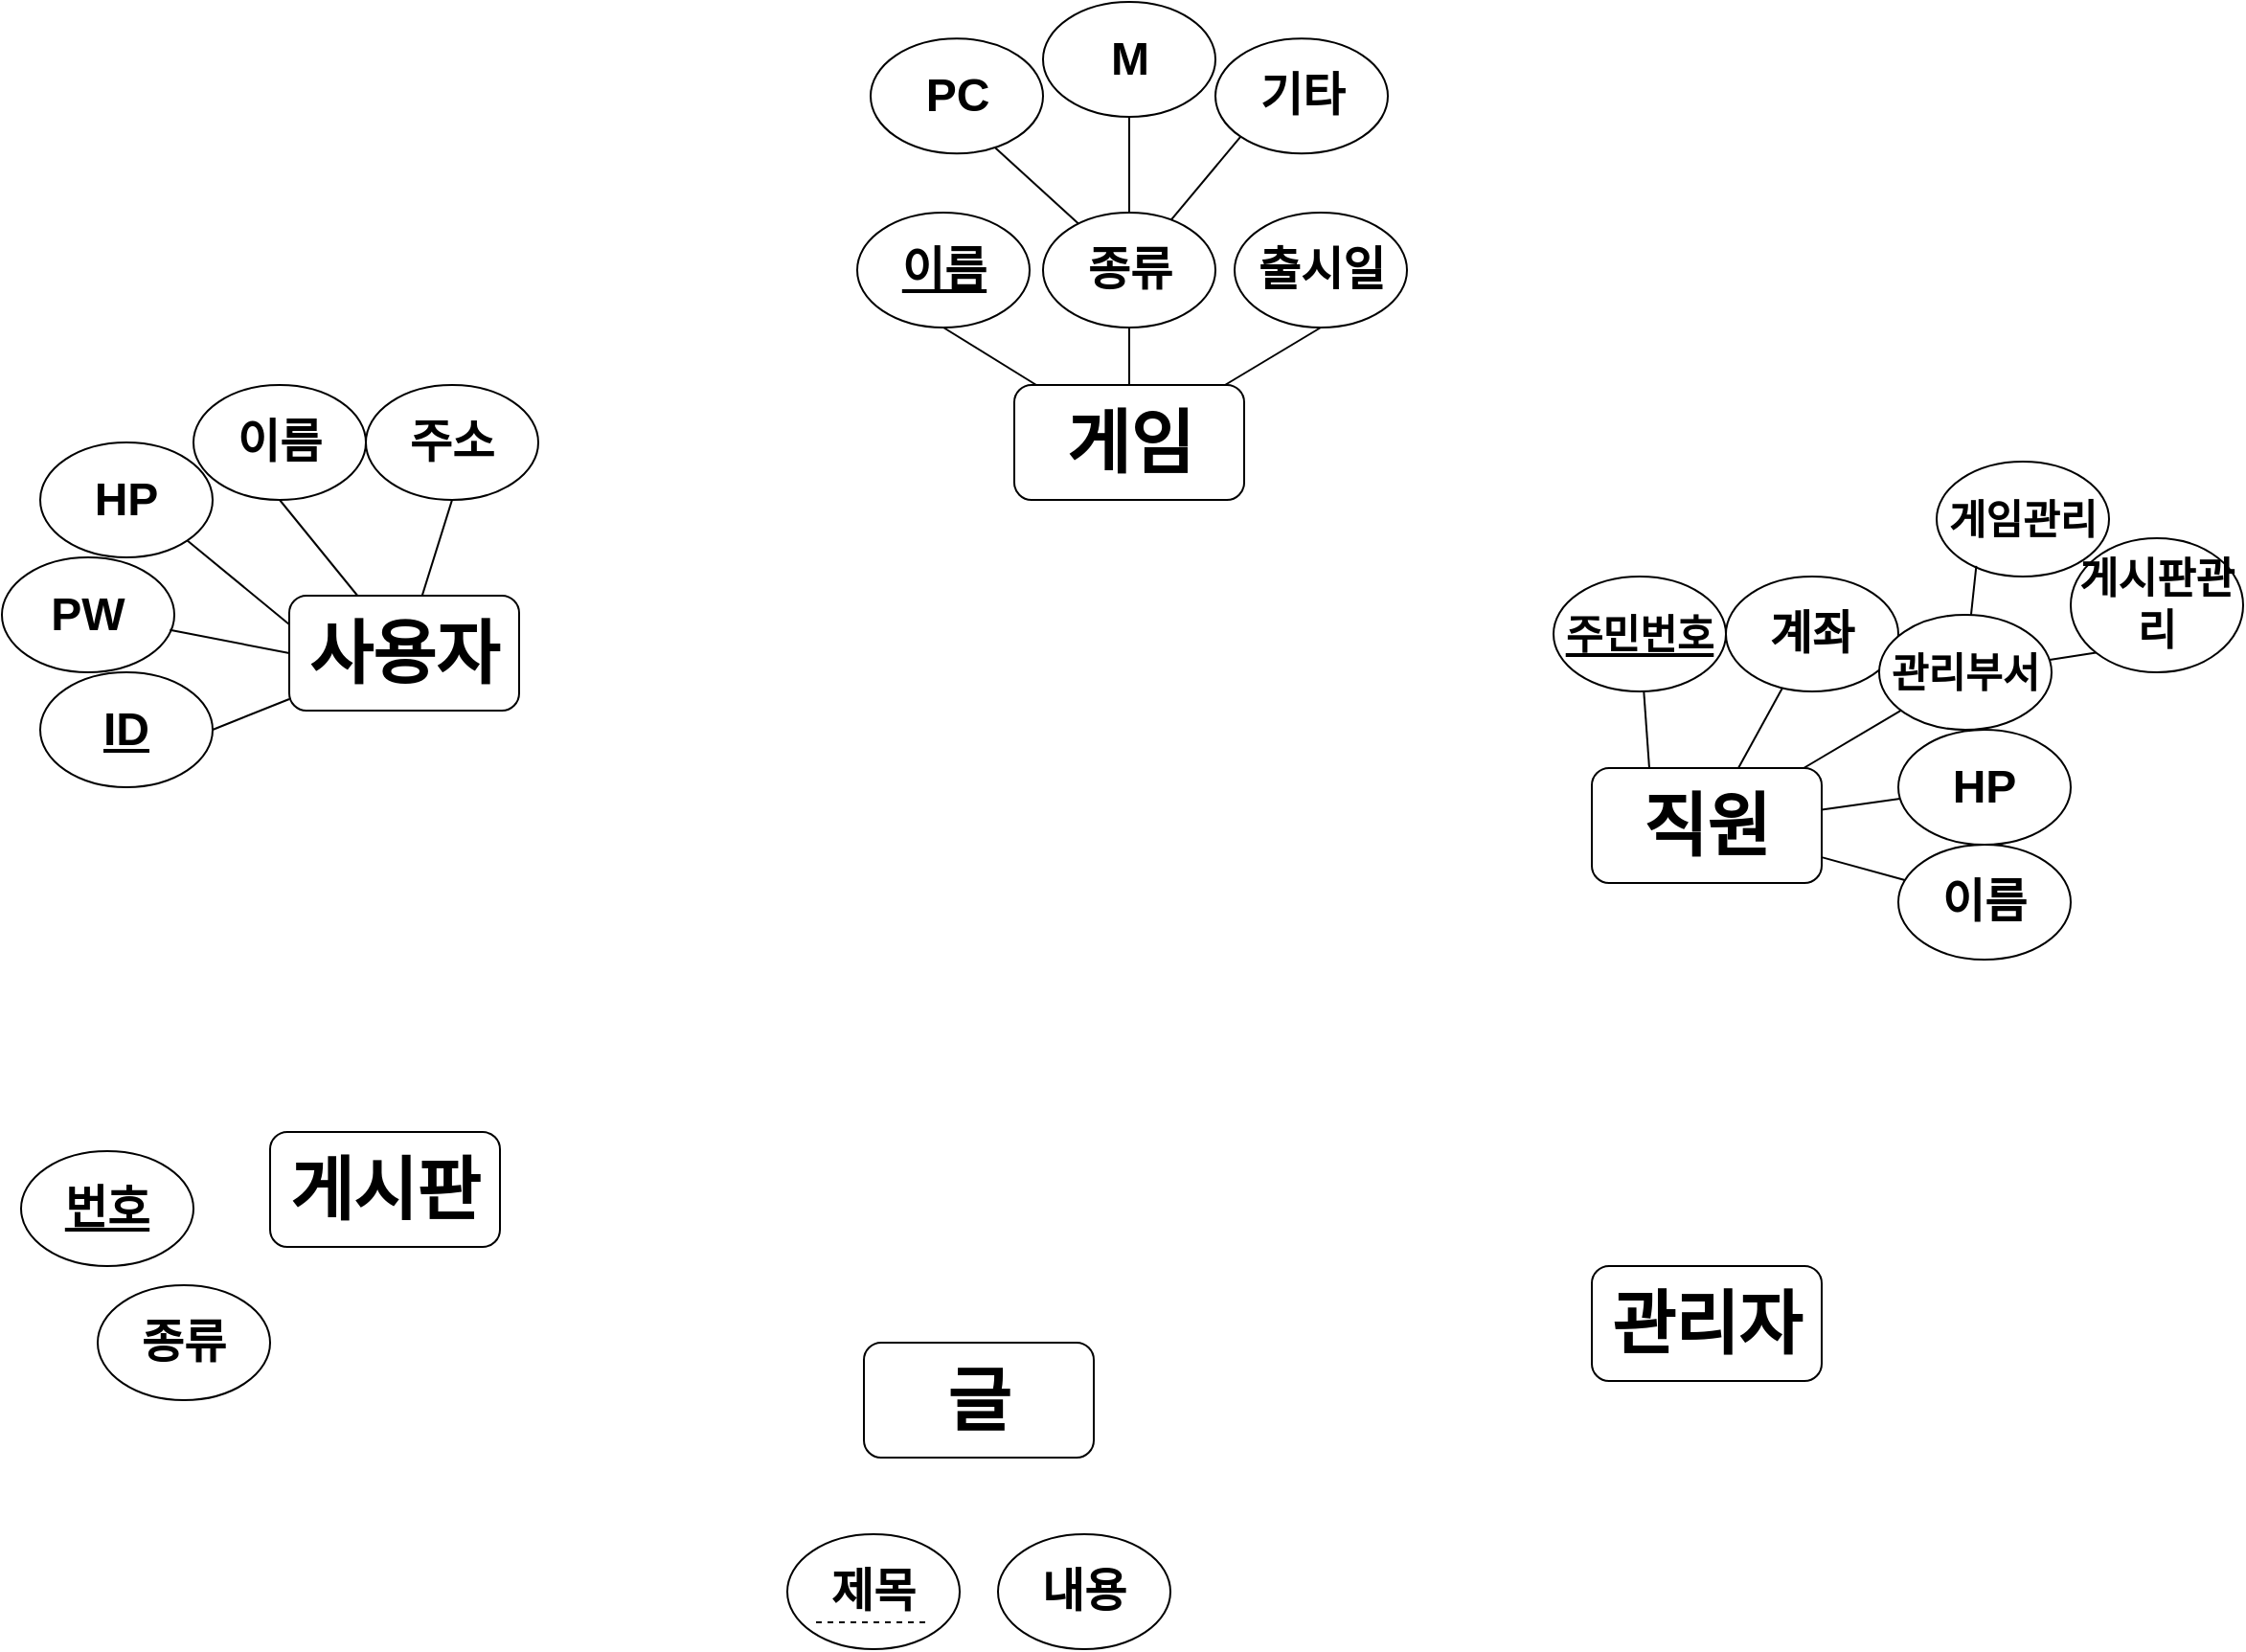 <mxfile version="12.4.3" pages="1"><diagram id="XJuEgE5QOhOpT9Q3PP2k" name="Page-1"><mxGraphModel dx="1038" dy="1749" grid="1" gridSize="10" guides="1" tooltips="1" connect="1" arrows="1" fold="1" page="1" pageScale="1" pageWidth="827" pageHeight="1169" math="0" shadow="0"><root><mxCell id="0"/><mxCell id="1" parent="0"/><mxCell id="AQRRRnfi38E5JzUJeX_V-1" value="&lt;font style=&quot;font-size: 36px&quot;&gt;&lt;b&gt;게임&lt;/b&gt;&lt;/font&gt;" style="rounded=1;whiteSpace=wrap;html=1;" vertex="1" parent="1"><mxGeometry x="618.5" y="180" width="120" height="60" as="geometry"/></mxCell><mxCell id="AQRRRnfi38E5JzUJeX_V-2" value="&lt;span style=&quot;font-size: 36px&quot;&gt;&lt;b&gt;사용자&lt;/b&gt;&lt;/span&gt;" style="rounded=1;whiteSpace=wrap;html=1;" vertex="1" parent="1"><mxGeometry x="240" y="290" width="120" height="60" as="geometry"/></mxCell><mxCell id="AQRRRnfi38E5JzUJeX_V-3" value="&lt;span style=&quot;font-size: 36px&quot;&gt;&lt;b&gt;게시판&lt;/b&gt;&lt;/span&gt;" style="rounded=1;whiteSpace=wrap;html=1;" vertex="1" parent="1"><mxGeometry x="230" y="570" width="120" height="60" as="geometry"/></mxCell><mxCell id="AQRRRnfi38E5JzUJeX_V-4" value="&lt;span style=&quot;font-size: 36px&quot;&gt;&lt;b&gt;글&lt;/b&gt;&lt;/span&gt;" style="rounded=1;whiteSpace=wrap;html=1;" vertex="1" parent="1"><mxGeometry x="540" y="680" width="120" height="60" as="geometry"/></mxCell><mxCell id="AQRRRnfi38E5JzUJeX_V-6" value="&lt;span style=&quot;font-size: 36px&quot;&gt;&lt;b&gt;직원&lt;/b&gt;&lt;/span&gt;" style="rounded=1;whiteSpace=wrap;html=1;" vertex="1" parent="1"><mxGeometry x="920" y="380" width="120" height="60" as="geometry"/></mxCell><mxCell id="AQRRRnfi38E5JzUJeX_V-7" value="&lt;span style=&quot;font-size: 36px&quot;&gt;&lt;b&gt;관리자&lt;/b&gt;&lt;/span&gt;" style="rounded=1;whiteSpace=wrap;html=1;" vertex="1" parent="1"><mxGeometry x="920" y="640" width="120" height="60" as="geometry"/></mxCell><mxCell id="AQRRRnfi38E5JzUJeX_V-8" value="&lt;font style=&quot;font-size: 24px&quot;&gt;&lt;b&gt;&lt;u&gt;이름&lt;/u&gt;&lt;/b&gt;&lt;/font&gt;" style="ellipse;whiteSpace=wrap;html=1;" vertex="1" parent="1"><mxGeometry x="536.5" y="90" width="90" height="60" as="geometry"/></mxCell><mxCell id="AQRRRnfi38E5JzUJeX_V-9" value="&lt;span style=&quot;font-size: 24px&quot;&gt;&lt;b&gt;종류&lt;/b&gt;&lt;/span&gt;" style="ellipse;whiteSpace=wrap;html=1;" vertex="1" parent="1"><mxGeometry x="633.5" y="90" width="90" height="60" as="geometry"/></mxCell><mxCell id="AQRRRnfi38E5JzUJeX_V-10" value="&lt;span style=&quot;font-size: 24px&quot;&gt;&lt;b&gt;출시일&lt;/b&gt;&lt;/span&gt;" style="ellipse;whiteSpace=wrap;html=1;" vertex="1" parent="1"><mxGeometry x="733.5" y="90" width="90" height="60" as="geometry"/></mxCell><mxCell id="AQRRRnfi38E5JzUJeX_V-11" value="" style="endArrow=none;html=1;exitX=0.5;exitY=0;exitDx=0;exitDy=0;entryX=0.5;entryY=1;entryDx=0;entryDy=0;" edge="1" parent="1" source="AQRRRnfi38E5JzUJeX_V-1" target="AQRRRnfi38E5JzUJeX_V-9"><mxGeometry width="50" height="50" relative="1" as="geometry"><mxPoint x="830" y="180" as="sourcePoint"/><mxPoint x="880" y="130" as="targetPoint"/></mxGeometry></mxCell><mxCell id="AQRRRnfi38E5JzUJeX_V-12" value="" style="endArrow=none;html=1;entryX=0.5;entryY=1;entryDx=0;entryDy=0;" edge="1" parent="1" source="AQRRRnfi38E5JzUJeX_V-1" target="AQRRRnfi38E5JzUJeX_V-10"><mxGeometry width="50" height="50" relative="1" as="geometry"><mxPoint x="830" y="250" as="sourcePoint"/><mxPoint x="880" y="200" as="targetPoint"/></mxGeometry></mxCell><mxCell id="AQRRRnfi38E5JzUJeX_V-13" value="" style="endArrow=none;html=1;entryX=0.5;entryY=1;entryDx=0;entryDy=0;" edge="1" parent="1" source="AQRRRnfi38E5JzUJeX_V-1" target="AQRRRnfi38E5JzUJeX_V-8"><mxGeometry width="50" height="50" relative="1" as="geometry"><mxPoint x="420" y="950" as="sourcePoint"/><mxPoint x="540" y="370" as="targetPoint"/></mxGeometry></mxCell><mxCell id="AQRRRnfi38E5JzUJeX_V-15" value="&lt;span style=&quot;font-size: 24px&quot;&gt;&lt;b&gt;PC&lt;/b&gt;&lt;/span&gt;" style="ellipse;whiteSpace=wrap;html=1;" vertex="1" parent="1"><mxGeometry x="543.5" y="-0.86" width="90" height="60" as="geometry"/></mxCell><mxCell id="AQRRRnfi38E5JzUJeX_V-16" value="&lt;font style=&quot;font-size: 24px&quot;&gt;&lt;b&gt;M&lt;/b&gt;&lt;/font&gt;" style="ellipse;whiteSpace=wrap;html=1;" vertex="1" parent="1"><mxGeometry x="633.5" y="-20" width="90" height="60" as="geometry"/></mxCell><mxCell id="AQRRRnfi38E5JzUJeX_V-17" value="&lt;span style=&quot;font-size: 24px&quot;&gt;&lt;b&gt;기타&lt;/b&gt;&lt;/span&gt;" style="ellipse;whiteSpace=wrap;html=1;" vertex="1" parent="1"><mxGeometry x="723.5" y="-0.86" width="90" height="60" as="geometry"/></mxCell><mxCell id="AQRRRnfi38E5JzUJeX_V-19" value="" style="endArrow=none;html=1;exitX=0.724;exitY=0.952;exitDx=0;exitDy=0;exitPerimeter=0;" edge="1" parent="1" source="AQRRRnfi38E5JzUJeX_V-15" target="AQRRRnfi38E5JzUJeX_V-9"><mxGeometry width="50" height="50" relative="1" as="geometry"><mxPoint x="910" as="sourcePoint"/><mxPoint x="960" y="-50" as="targetPoint"/></mxGeometry></mxCell><mxCell id="AQRRRnfi38E5JzUJeX_V-20" value="" style="endArrow=none;html=1;exitX=0.5;exitY=1;exitDx=0;exitDy=0;" edge="1" parent="1" source="AQRRRnfi38E5JzUJeX_V-16" target="AQRRRnfi38E5JzUJeX_V-9"><mxGeometry width="50" height="50" relative="1" as="geometry"><mxPoint x="850" y="70" as="sourcePoint"/><mxPoint x="900" y="20" as="targetPoint"/></mxGeometry></mxCell><mxCell id="AQRRRnfi38E5JzUJeX_V-21" value="" style="endArrow=none;html=1;exitX=0;exitY=1;exitDx=0;exitDy=0;" edge="1" parent="1" source="AQRRRnfi38E5JzUJeX_V-17" target="AQRRRnfi38E5JzUJeX_V-9"><mxGeometry width="50" height="50" relative="1" as="geometry"><mxPoint x="850" y="140" as="sourcePoint"/><mxPoint x="900" y="90" as="targetPoint"/></mxGeometry></mxCell><mxCell id="AQRRRnfi38E5JzUJeX_V-22" value="&lt;font style=&quot;font-size: 24px&quot;&gt;&lt;b&gt;주소&lt;/b&gt;&lt;/font&gt;" style="ellipse;whiteSpace=wrap;html=1;" vertex="1" parent="1"><mxGeometry x="280" y="180" width="90" height="60" as="geometry"/></mxCell><mxCell id="AQRRRnfi38E5JzUJeX_V-23" value="&lt;font style=&quot;font-size: 24px&quot;&gt;&lt;b&gt;HP&lt;/b&gt;&lt;/font&gt;" style="ellipse;whiteSpace=wrap;html=1;" vertex="1" parent="1"><mxGeometry x="110" y="210" width="90" height="60" as="geometry"/></mxCell><mxCell id="AQRRRnfi38E5JzUJeX_V-24" value="&lt;span style=&quot;font-size: 24px&quot;&gt;&lt;b&gt;PW&lt;/b&gt;&lt;/span&gt;" style="ellipse;whiteSpace=wrap;html=1;" vertex="1" parent="1"><mxGeometry x="90" y="270" width="90" height="60" as="geometry"/></mxCell><mxCell id="AQRRRnfi38E5JzUJeX_V-25" value="&lt;span style=&quot;font-size: 24px&quot;&gt;&lt;b&gt;&lt;u&gt;ID&lt;/u&gt;&lt;/b&gt;&lt;/span&gt;" style="ellipse;whiteSpace=wrap;html=1;" vertex="1" parent="1"><mxGeometry x="110" y="330" width="90" height="60" as="geometry"/></mxCell><mxCell id="AQRRRnfi38E5JzUJeX_V-26" value="&lt;font style=&quot;font-size: 24px&quot;&gt;&lt;b&gt;이름&lt;/b&gt;&lt;/font&gt;" style="ellipse;whiteSpace=wrap;html=1;" vertex="1" parent="1"><mxGeometry x="190" y="180" width="90" height="60" as="geometry"/></mxCell><mxCell id="AQRRRnfi38E5JzUJeX_V-27" value="" style="endArrow=none;html=1;exitX=0.5;exitY=1;exitDx=0;exitDy=0;" edge="1" parent="1" source="AQRRRnfi38E5JzUJeX_V-22" target="AQRRRnfi38E5JzUJeX_V-2"><mxGeometry width="50" height="50" relative="1" as="geometry"><mxPoint x="388.33" y="200" as="sourcePoint"/><mxPoint x="438.33" y="150" as="targetPoint"/></mxGeometry></mxCell><mxCell id="AQRRRnfi38E5JzUJeX_V-28" value="" style="endArrow=none;html=1;exitX=0.5;exitY=1;exitDx=0;exitDy=0;" edge="1" parent="1" source="AQRRRnfi38E5JzUJeX_V-26" target="AQRRRnfi38E5JzUJeX_V-2"><mxGeometry width="50" height="50" relative="1" as="geometry"><mxPoint x="388.33" y="270" as="sourcePoint"/><mxPoint x="438.33" y="220" as="targetPoint"/></mxGeometry></mxCell><mxCell id="AQRRRnfi38E5JzUJeX_V-29" value="" style="endArrow=none;html=1;exitX=1;exitY=1;exitDx=0;exitDy=0;entryX=0;entryY=0.25;entryDx=0;entryDy=0;" edge="1" parent="1" source="AQRRRnfi38E5JzUJeX_V-23" target="AQRRRnfi38E5JzUJeX_V-2"><mxGeometry width="50" height="50" relative="1" as="geometry"><mxPoint x="388.33" y="340" as="sourcePoint"/><mxPoint x="438.33" y="290" as="targetPoint"/></mxGeometry></mxCell><mxCell id="AQRRRnfi38E5JzUJeX_V-30" value="" style="endArrow=none;html=1;exitX=0.974;exitY=0.631;exitDx=0;exitDy=0;exitPerimeter=0;entryX=0;entryY=0.5;entryDx=0;entryDy=0;" edge="1" parent="1" source="AQRRRnfi38E5JzUJeX_V-24" target="AQRRRnfi38E5JzUJeX_V-2"><mxGeometry width="50" height="50" relative="1" as="geometry"><mxPoint x="388.33" y="410" as="sourcePoint"/><mxPoint x="438.33" y="360" as="targetPoint"/></mxGeometry></mxCell><mxCell id="AQRRRnfi38E5JzUJeX_V-31" value="" style="endArrow=none;html=1;exitX=1;exitY=0.5;exitDx=0;exitDy=0;" edge="1" parent="1" source="AQRRRnfi38E5JzUJeX_V-25" target="AQRRRnfi38E5JzUJeX_V-2"><mxGeometry width="50" height="50" relative="1" as="geometry"><mxPoint x="388.33" y="480" as="sourcePoint"/><mxPoint x="438.33" y="430" as="targetPoint"/></mxGeometry></mxCell><mxCell id="AQRRRnfi38E5JzUJeX_V-32" value="&lt;span style=&quot;font-size: 24px&quot;&gt;&lt;b&gt;&lt;u&gt;번호&lt;/u&gt;&lt;/b&gt;&lt;/span&gt;" style="ellipse;whiteSpace=wrap;html=1;" vertex="1" parent="1"><mxGeometry x="100" y="580" width="90" height="60" as="geometry"/></mxCell><mxCell id="AQRRRnfi38E5JzUJeX_V-33" value="&lt;span style=&quot;font-size: 24px&quot;&gt;&lt;b&gt;종류&lt;/b&gt;&lt;/span&gt;" style="ellipse;whiteSpace=wrap;html=1;" vertex="1" parent="1"><mxGeometry x="140" y="650" width="90" height="60" as="geometry"/></mxCell><mxCell id="AQRRRnfi38E5JzUJeX_V-34" value="&lt;font size=&quot;1&quot;&gt;&lt;b&gt;&lt;span style=&quot;font-size: 24px&quot;&gt;제목&lt;/span&gt;&lt;/b&gt;&lt;/font&gt;" style="ellipse;whiteSpace=wrap;html=1;" vertex="1" parent="1"><mxGeometry x="500" y="780" width="90" height="60" as="geometry"/></mxCell><mxCell id="AQRRRnfi38E5JzUJeX_V-35" value="&lt;span style=&quot;font-size: 24px&quot;&gt;&lt;b&gt;내용&lt;/b&gt;&lt;/span&gt;" style="ellipse;whiteSpace=wrap;html=1;" vertex="1" parent="1"><mxGeometry x="610" y="780" width="90" height="60" as="geometry"/></mxCell><mxCell id="AQRRRnfi38E5JzUJeX_V-36" value="" style="endArrow=none;dashed=1;html=1;" edge="1" parent="1"><mxGeometry width="50" height="50" relative="1" as="geometry"><mxPoint x="515" y="826" as="sourcePoint"/><mxPoint x="575" y="826" as="targetPoint"/></mxGeometry></mxCell><mxCell id="AQRRRnfi38E5JzUJeX_V-37" value="&lt;font style=&quot;font-size: 24px&quot;&gt;&lt;b&gt;이름&lt;/b&gt;&lt;/font&gt;" style="ellipse;whiteSpace=wrap;html=1;" vertex="1" parent="1"><mxGeometry x="1080" y="420" width="90" height="60" as="geometry"/></mxCell><mxCell id="AQRRRnfi38E5JzUJeX_V-38" value="&lt;font style=&quot;font-size: 24px&quot;&gt;&lt;b&gt;HP&lt;br&gt;&lt;/b&gt;&lt;/font&gt;" style="ellipse;whiteSpace=wrap;html=1;" vertex="1" parent="1"><mxGeometry x="1080" y="360" width="90" height="60" as="geometry"/></mxCell><mxCell id="AQRRRnfi38E5JzUJeX_V-39" value="&lt;b&gt;&lt;font style=&quot;font-size: 21px&quot;&gt;&lt;u&gt;주민번호&lt;/u&gt;&lt;/font&gt;&lt;/b&gt;" style="ellipse;whiteSpace=wrap;html=1;" vertex="1" parent="1"><mxGeometry x="900" y="280" width="90" height="60" as="geometry"/></mxCell><mxCell id="AQRRRnfi38E5JzUJeX_V-40" value="&lt;font style=&quot;font-size: 24px&quot;&gt;&lt;b&gt;계좌&lt;/b&gt;&lt;/font&gt;" style="ellipse;whiteSpace=wrap;html=1;" vertex="1" parent="1"><mxGeometry x="990" y="280" width="90" height="60" as="geometry"/></mxCell><mxCell id="AQRRRnfi38E5JzUJeX_V-41" value="&lt;b&gt;&lt;font style=&quot;font-size: 21px&quot;&gt;관리부서&lt;/font&gt;&lt;/b&gt;" style="ellipse;whiteSpace=wrap;html=1;" vertex="1" parent="1"><mxGeometry x="1070" y="300" width="90" height="60" as="geometry"/></mxCell><mxCell id="AQRRRnfi38E5JzUJeX_V-42" value="&lt;b&gt;&lt;font style=&quot;font-size: 22px&quot;&gt;게시판관리&lt;/font&gt;&lt;/b&gt;" style="ellipse;whiteSpace=wrap;html=1;" vertex="1" parent="1"><mxGeometry x="1170" y="260" width="90" height="70" as="geometry"/></mxCell><mxCell id="AQRRRnfi38E5JzUJeX_V-43" value="&lt;font size=&quot;1&quot;&gt;&lt;b style=&quot;font-size: 21px&quot;&gt;게임관리&lt;/b&gt;&lt;/font&gt;" style="ellipse;whiteSpace=wrap;html=1;" vertex="1" parent="1"><mxGeometry x="1100" y="220" width="90" height="60" as="geometry"/></mxCell><mxCell id="AQRRRnfi38E5JzUJeX_V-44" value="" style="endArrow=none;html=1;entryX=0.23;entryY=0.908;entryDx=0;entryDy=0;entryPerimeter=0;" edge="1" parent="1" source="AQRRRnfi38E5JzUJeX_V-41" target="AQRRRnfi38E5JzUJeX_V-43"><mxGeometry width="50" height="50" relative="1" as="geometry"><mxPoint x="1030" y="270.67" as="sourcePoint"/><mxPoint x="1080" y="220.67" as="targetPoint"/></mxGeometry></mxCell><mxCell id="AQRRRnfi38E5JzUJeX_V-45" value="" style="endArrow=none;html=1;entryX=0;entryY=1;entryDx=0;entryDy=0;" edge="1" parent="1" source="AQRRRnfi38E5JzUJeX_V-41" target="AQRRRnfi38E5JzUJeX_V-42"><mxGeometry width="50" height="50" relative="1" as="geometry"><mxPoint x="1040" y="280.67" as="sourcePoint"/><mxPoint x="1090" y="230.67" as="targetPoint"/></mxGeometry></mxCell><mxCell id="AQRRRnfi38E5JzUJeX_V-46" value="" style="endArrow=none;html=1;" edge="1" parent="1" source="AQRRRnfi38E5JzUJeX_V-40" target="AQRRRnfi38E5JzUJeX_V-6"><mxGeometry width="50" height="50" relative="1" as="geometry"><mxPoint x="1020" y="340" as="sourcePoint"/><mxPoint x="1100" y="240.67" as="targetPoint"/></mxGeometry></mxCell><mxCell id="AQRRRnfi38E5JzUJeX_V-47" value="" style="endArrow=none;html=1;entryX=0.25;entryY=0;entryDx=0;entryDy=0;" edge="1" parent="1" source="AQRRRnfi38E5JzUJeX_V-39" target="AQRRRnfi38E5JzUJeX_V-6"><mxGeometry width="50" height="50" relative="1" as="geometry"><mxPoint x="860" y="385.0" as="sourcePoint"/><mxPoint x="910" y="335.0" as="targetPoint"/></mxGeometry></mxCell><mxCell id="AQRRRnfi38E5JzUJeX_V-48" value="" style="endArrow=none;html=1;" edge="1" parent="1" source="AQRRRnfi38E5JzUJeX_V-38" target="AQRRRnfi38E5JzUJeX_V-6"><mxGeometry width="50" height="50" relative="1" as="geometry"><mxPoint x="870" y="395.0" as="sourcePoint"/><mxPoint x="920" y="345.0" as="targetPoint"/></mxGeometry></mxCell><mxCell id="AQRRRnfi38E5JzUJeX_V-49" value="" style="endArrow=none;html=1;" edge="1" parent="1" source="AQRRRnfi38E5JzUJeX_V-6" target="AQRRRnfi38E5JzUJeX_V-37"><mxGeometry width="50" height="50" relative="1" as="geometry"><mxPoint x="880" y="405.0" as="sourcePoint"/><mxPoint x="930" y="355.0" as="targetPoint"/></mxGeometry></mxCell><mxCell id="AQRRRnfi38E5JzUJeX_V-50" value="" style="endArrow=none;html=1;" edge="1" parent="1" source="AQRRRnfi38E5JzUJeX_V-6" target="AQRRRnfi38E5JzUJeX_V-41"><mxGeometry width="50" height="50" relative="1" as="geometry"><mxPoint x="890" y="415.0" as="sourcePoint"/><mxPoint x="940" y="365.0" as="targetPoint"/></mxGeometry></mxCell></root></mxGraphModel></diagram></mxfile>